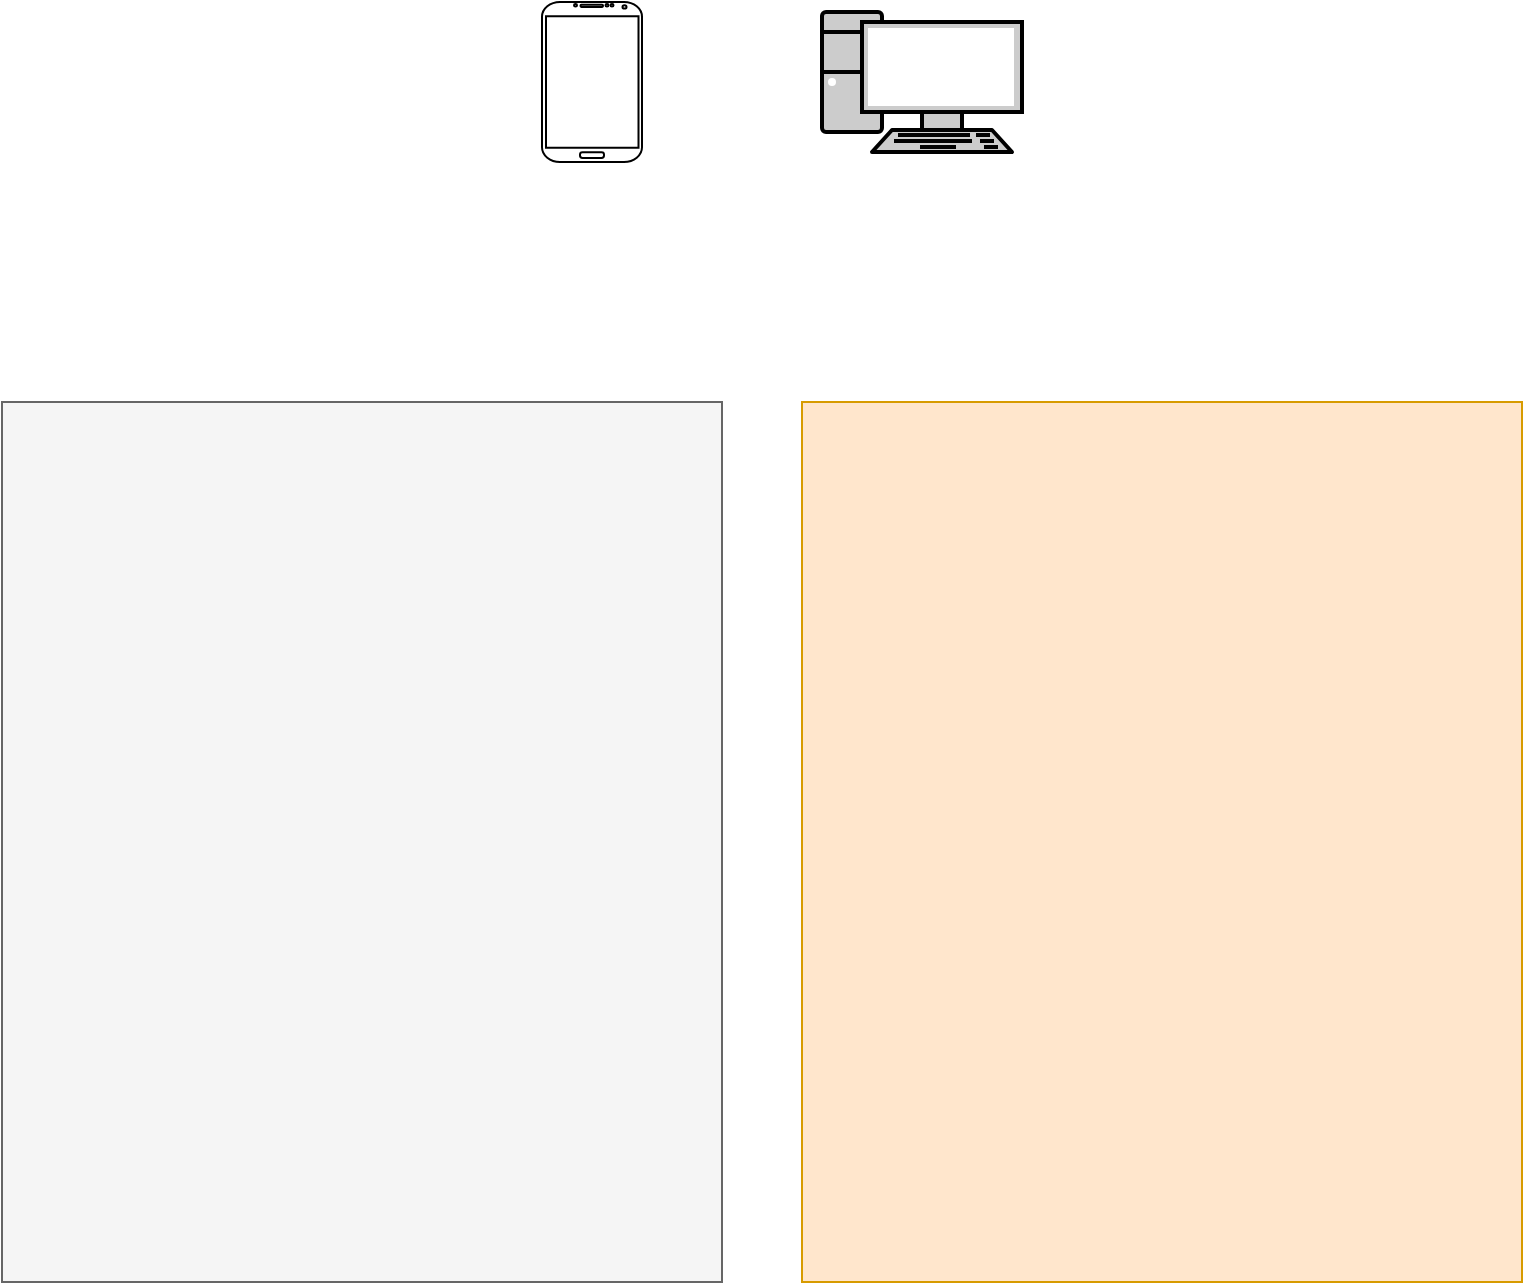 <mxfile version="20.4.0" type="github">
  <diagram id="lAz8yVSIjvpGdNKhujee" name="第 1 页">
    <mxGraphModel dx="1298" dy="834" grid="1" gridSize="10" guides="1" tooltips="1" connect="1" arrows="1" fold="1" page="1" pageScale="1" pageWidth="827" pageHeight="1169" math="0" shadow="0">
      <root>
        <mxCell id="0" />
        <mxCell id="1" parent="0" />
        <mxCell id="6IT8jvheV-3be68Alm8Y-1" value="" style="rounded=0;whiteSpace=wrap;html=1;fillColor=#f5f5f5;fontColor=#333333;strokeColor=#666666;" vertex="1" parent="1">
          <mxGeometry x="40" y="240" width="360" height="440" as="geometry" />
        </mxCell>
        <mxCell id="6IT8jvheV-3be68Alm8Y-2" value="" style="rounded=0;whiteSpace=wrap;html=1;fillColor=#ffe6cc;strokeColor=#d79b00;" vertex="1" parent="1">
          <mxGeometry x="440" y="240" width="360" height="440" as="geometry" />
        </mxCell>
        <mxCell id="6IT8jvheV-3be68Alm8Y-3" value="" style="verticalLabelPosition=bottom;verticalAlign=top;html=1;shadow=0;dashed=0;strokeWidth=1;shape=mxgraph.android.phone2;strokeColor=#000000;" vertex="1" parent="1">
          <mxGeometry x="310" y="40" width="50" height="80" as="geometry" />
        </mxCell>
        <mxCell id="6IT8jvheV-3be68Alm8Y-4" value="" style="fontColor=#0066CC;verticalAlign=top;verticalLabelPosition=bottom;labelPosition=center;align=center;html=1;outlineConnect=0;fillColor=#CCCCCC;strokeColor=#000000;gradientColor=none;gradientDirection=north;strokeWidth=2;shape=mxgraph.networks.pc;" vertex="1" parent="1">
          <mxGeometry x="450" y="45" width="100" height="70" as="geometry" />
        </mxCell>
      </root>
    </mxGraphModel>
  </diagram>
</mxfile>
